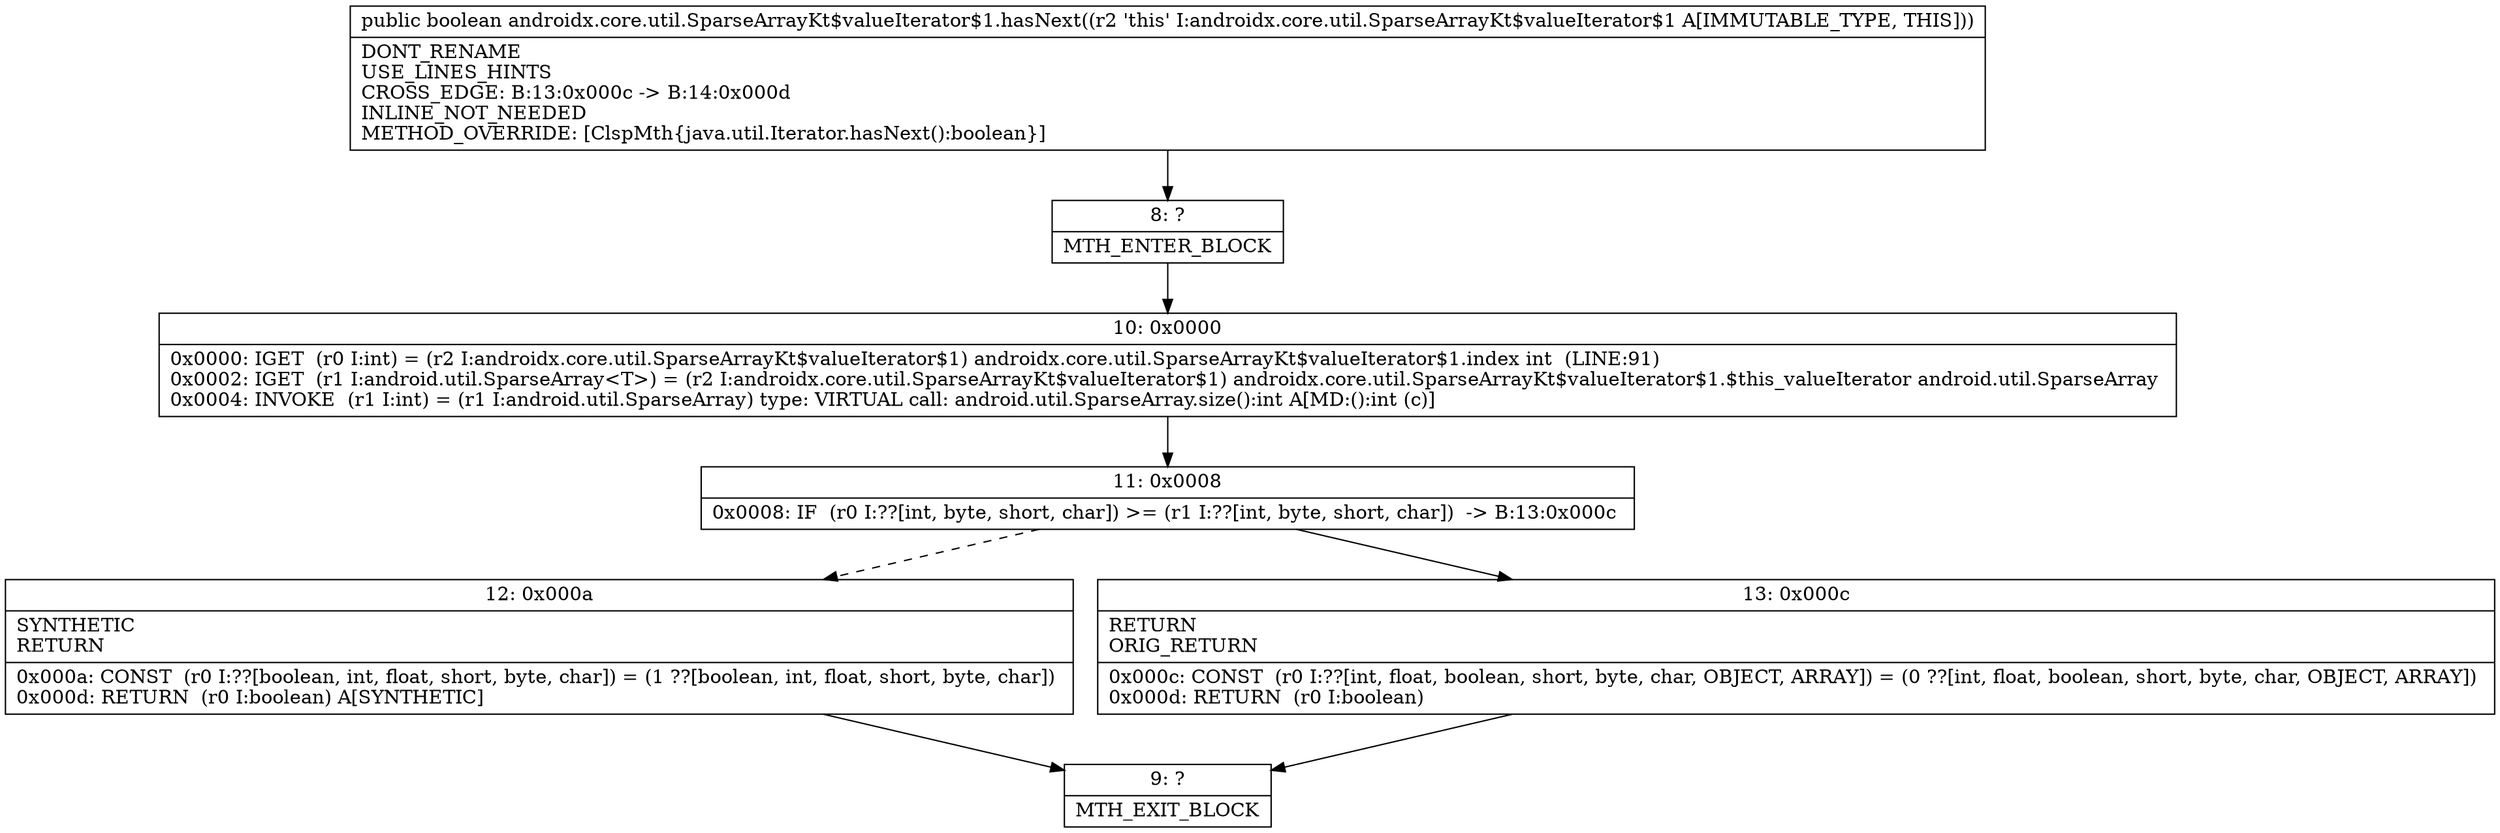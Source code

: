 digraph "CFG forandroidx.core.util.SparseArrayKt$valueIterator$1.hasNext()Z" {
Node_8 [shape=record,label="{8\:\ ?|MTH_ENTER_BLOCK\l}"];
Node_10 [shape=record,label="{10\:\ 0x0000|0x0000: IGET  (r0 I:int) = (r2 I:androidx.core.util.SparseArrayKt$valueIterator$1) androidx.core.util.SparseArrayKt$valueIterator$1.index int  (LINE:91)\l0x0002: IGET  (r1 I:android.util.SparseArray\<T\>) = (r2 I:androidx.core.util.SparseArrayKt$valueIterator$1) androidx.core.util.SparseArrayKt$valueIterator$1.$this_valueIterator android.util.SparseArray \l0x0004: INVOKE  (r1 I:int) = (r1 I:android.util.SparseArray) type: VIRTUAL call: android.util.SparseArray.size():int A[MD:():int (c)]\l}"];
Node_11 [shape=record,label="{11\:\ 0x0008|0x0008: IF  (r0 I:??[int, byte, short, char]) \>= (r1 I:??[int, byte, short, char])  \-\> B:13:0x000c \l}"];
Node_12 [shape=record,label="{12\:\ 0x000a|SYNTHETIC\lRETURN\l|0x000a: CONST  (r0 I:??[boolean, int, float, short, byte, char]) = (1 ??[boolean, int, float, short, byte, char]) \l0x000d: RETURN  (r0 I:boolean) A[SYNTHETIC]\l}"];
Node_9 [shape=record,label="{9\:\ ?|MTH_EXIT_BLOCK\l}"];
Node_13 [shape=record,label="{13\:\ 0x000c|RETURN\lORIG_RETURN\l|0x000c: CONST  (r0 I:??[int, float, boolean, short, byte, char, OBJECT, ARRAY]) = (0 ??[int, float, boolean, short, byte, char, OBJECT, ARRAY]) \l0x000d: RETURN  (r0 I:boolean) \l}"];
MethodNode[shape=record,label="{public boolean androidx.core.util.SparseArrayKt$valueIterator$1.hasNext((r2 'this' I:androidx.core.util.SparseArrayKt$valueIterator$1 A[IMMUTABLE_TYPE, THIS]))  | DONT_RENAME\lUSE_LINES_HINTS\lCROSS_EDGE: B:13:0x000c \-\> B:14:0x000d\lINLINE_NOT_NEEDED\lMETHOD_OVERRIDE: [ClspMth\{java.util.Iterator.hasNext():boolean\}]\l}"];
MethodNode -> Node_8;Node_8 -> Node_10;
Node_10 -> Node_11;
Node_11 -> Node_12[style=dashed];
Node_11 -> Node_13;
Node_12 -> Node_9;
Node_13 -> Node_9;
}


